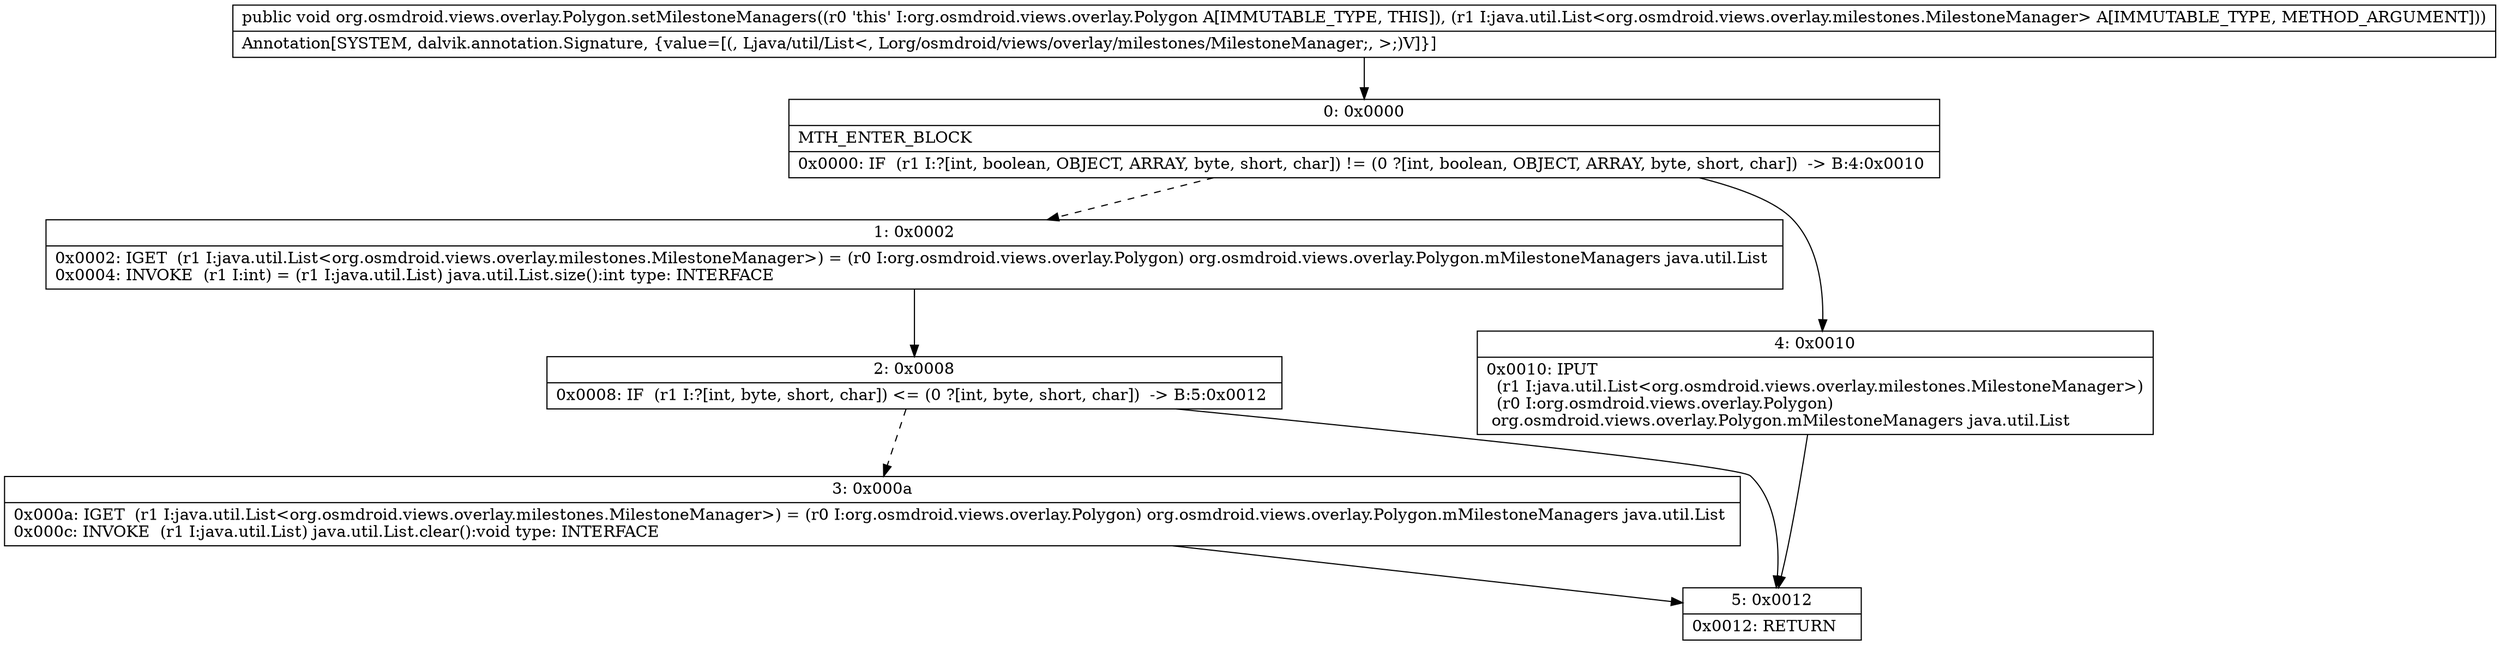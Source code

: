 digraph "CFG fororg.osmdroid.views.overlay.Polygon.setMilestoneManagers(Ljava\/util\/List;)V" {
Node_0 [shape=record,label="{0\:\ 0x0000|MTH_ENTER_BLOCK\l|0x0000: IF  (r1 I:?[int, boolean, OBJECT, ARRAY, byte, short, char]) != (0 ?[int, boolean, OBJECT, ARRAY, byte, short, char])  \-\> B:4:0x0010 \l}"];
Node_1 [shape=record,label="{1\:\ 0x0002|0x0002: IGET  (r1 I:java.util.List\<org.osmdroid.views.overlay.milestones.MilestoneManager\>) = (r0 I:org.osmdroid.views.overlay.Polygon) org.osmdroid.views.overlay.Polygon.mMilestoneManagers java.util.List \l0x0004: INVOKE  (r1 I:int) = (r1 I:java.util.List) java.util.List.size():int type: INTERFACE \l}"];
Node_2 [shape=record,label="{2\:\ 0x0008|0x0008: IF  (r1 I:?[int, byte, short, char]) \<= (0 ?[int, byte, short, char])  \-\> B:5:0x0012 \l}"];
Node_3 [shape=record,label="{3\:\ 0x000a|0x000a: IGET  (r1 I:java.util.List\<org.osmdroid.views.overlay.milestones.MilestoneManager\>) = (r0 I:org.osmdroid.views.overlay.Polygon) org.osmdroid.views.overlay.Polygon.mMilestoneManagers java.util.List \l0x000c: INVOKE  (r1 I:java.util.List) java.util.List.clear():void type: INTERFACE \l}"];
Node_4 [shape=record,label="{4\:\ 0x0010|0x0010: IPUT  \l  (r1 I:java.util.List\<org.osmdroid.views.overlay.milestones.MilestoneManager\>)\l  (r0 I:org.osmdroid.views.overlay.Polygon)\l org.osmdroid.views.overlay.Polygon.mMilestoneManagers java.util.List \l}"];
Node_5 [shape=record,label="{5\:\ 0x0012|0x0012: RETURN   \l}"];
MethodNode[shape=record,label="{public void org.osmdroid.views.overlay.Polygon.setMilestoneManagers((r0 'this' I:org.osmdroid.views.overlay.Polygon A[IMMUTABLE_TYPE, THIS]), (r1 I:java.util.List\<org.osmdroid.views.overlay.milestones.MilestoneManager\> A[IMMUTABLE_TYPE, METHOD_ARGUMENT]))  | Annotation[SYSTEM, dalvik.annotation.Signature, \{value=[(, Ljava\/util\/List\<, Lorg\/osmdroid\/views\/overlay\/milestones\/MilestoneManager;, \>;)V]\}]\l}"];
MethodNode -> Node_0;
Node_0 -> Node_1[style=dashed];
Node_0 -> Node_4;
Node_1 -> Node_2;
Node_2 -> Node_3[style=dashed];
Node_2 -> Node_5;
Node_3 -> Node_5;
Node_4 -> Node_5;
}

